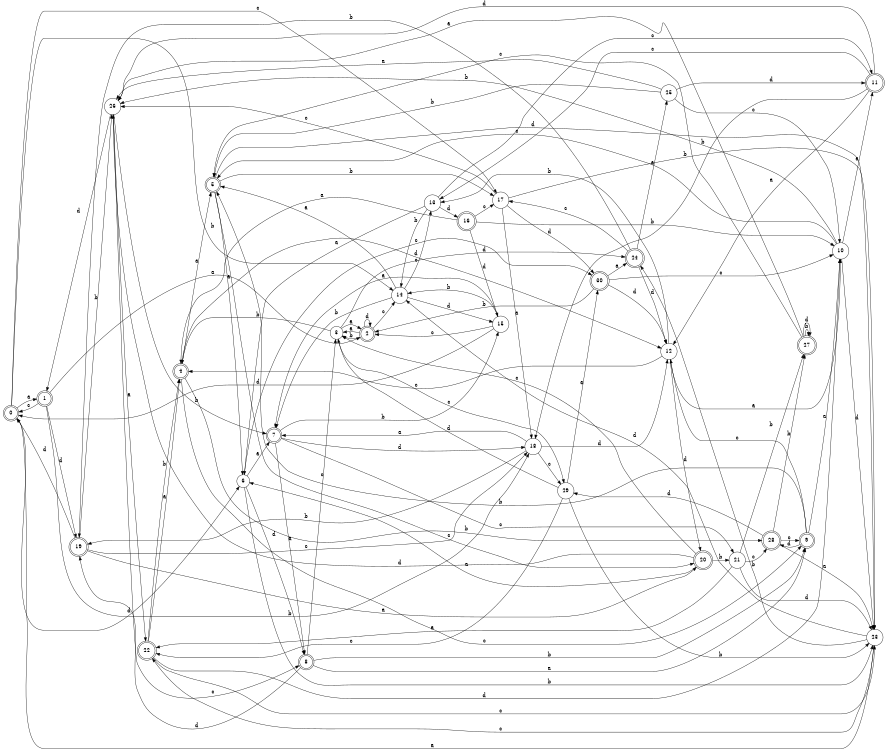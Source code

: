 digraph n25_1 {
__start0 [label="" shape="none"];

rankdir=LR;
size="8,5";

s0 [style="rounded,filled", color="black", fillcolor="white" shape="doublecircle", label="0"];
s1 [style="rounded,filled", color="black", fillcolor="white" shape="doublecircle", label="1"];
s2 [style="rounded,filled", color="black", fillcolor="white" shape="doublecircle", label="2"];
s3 [style="filled", color="black", fillcolor="white" shape="circle", label="3"];
s4 [style="rounded,filled", color="black", fillcolor="white" shape="doublecircle", label="4"];
s5 [style="rounded,filled", color="black", fillcolor="white" shape="doublecircle", label="5"];
s6 [style="filled", color="black", fillcolor="white" shape="circle", label="6"];
s7 [style="rounded,filled", color="black", fillcolor="white" shape="doublecircle", label="7"];
s8 [style="rounded,filled", color="black", fillcolor="white" shape="doublecircle", label="8"];
s9 [style="rounded,filled", color="black", fillcolor="white" shape="doublecircle", label="9"];
s10 [style="filled", color="black", fillcolor="white" shape="circle", label="10"];
s11 [style="rounded,filled", color="black", fillcolor="white" shape="doublecircle", label="11"];
s12 [style="filled", color="black", fillcolor="white" shape="circle", label="12"];
s13 [style="filled", color="black", fillcolor="white" shape="circle", label="13"];
s14 [style="filled", color="black", fillcolor="white" shape="circle", label="14"];
s15 [style="filled", color="black", fillcolor="white" shape="circle", label="15"];
s16 [style="rounded,filled", color="black", fillcolor="white" shape="doublecircle", label="16"];
s17 [style="filled", color="black", fillcolor="white" shape="circle", label="17"];
s18 [style="filled", color="black", fillcolor="white" shape="circle", label="18"];
s19 [style="rounded,filled", color="black", fillcolor="white" shape="doublecircle", label="19"];
s20 [style="rounded,filled", color="black", fillcolor="white" shape="doublecircle", label="20"];
s21 [style="filled", color="black", fillcolor="white" shape="circle", label="21"];
s22 [style="rounded,filled", color="black", fillcolor="white" shape="doublecircle", label="22"];
s23 [style="filled", color="black", fillcolor="white" shape="circle", label="23"];
s24 [style="rounded,filled", color="black", fillcolor="white" shape="doublecircle", label="24"];
s25 [style="filled", color="black", fillcolor="white" shape="circle", label="25"];
s26 [style="filled", color="black", fillcolor="white" shape="circle", label="26"];
s27 [style="rounded,filled", color="black", fillcolor="white" shape="doublecircle", label="27"];
s28 [style="rounded,filled", color="black", fillcolor="white" shape="doublecircle", label="28"];
s29 [style="filled", color="black", fillcolor="white" shape="circle", label="29"];
s30 [style="rounded,filled", color="black", fillcolor="white" shape="doublecircle", label="30"];
s0 -> s1 [label="a"];
s0 -> s14 [label="b"];
s0 -> s17 [label="c"];
s0 -> s6 [label="d"];
s1 -> s2 [label="a"];
s1 -> s18 [label="b"];
s1 -> s0 [label="c"];
s1 -> s19 [label="d"];
s2 -> s3 [label="a"];
s2 -> s3 [label="b"];
s2 -> s14 [label="c"];
s2 -> s2 [label="d"];
s3 -> s2 [label="a"];
s3 -> s4 [label="b"];
s3 -> s29 [label="c"];
s3 -> s24 [label="d"];
s4 -> s5 [label="a"];
s4 -> s28 [label="b"];
s4 -> s9 [label="c"];
s4 -> s12 [label="d"];
s5 -> s6 [label="a"];
s5 -> s17 [label="b"];
s5 -> s20 [label="c"];
s5 -> s23 [label="d"];
s6 -> s7 [label="a"];
s6 -> s23 [label="b"];
s6 -> s30 [label="c"];
s6 -> s8 [label="d"];
s7 -> s8 [label="a"];
s7 -> s15 [label="b"];
s7 -> s21 [label="c"];
s7 -> s18 [label="d"];
s8 -> s9 [label="a"];
s8 -> s9 [label="b"];
s8 -> s3 [label="c"];
s8 -> s19 [label="d"];
s9 -> s10 [label="a"];
s9 -> s5 [label="b"];
s9 -> s12 [label="c"];
s9 -> s28 [label="d"];
s10 -> s11 [label="a"];
s10 -> s26 [label="b"];
s10 -> s5 [label="c"];
s10 -> s23 [label="d"];
s11 -> s12 [label="a"];
s11 -> s18 [label="b"];
s11 -> s13 [label="c"];
s11 -> s26 [label="d"];
s12 -> s10 [label="a"];
s12 -> s13 [label="b"];
s12 -> s4 [label="c"];
s12 -> s20 [label="d"];
s13 -> s6 [label="a"];
s13 -> s14 [label="b"];
s13 -> s11 [label="c"];
s13 -> s16 [label="d"];
s14 -> s5 [label="a"];
s14 -> s7 [label="b"];
s14 -> s13 [label="c"];
s14 -> s15 [label="d"];
s15 -> s7 [label="a"];
s15 -> s14 [label="b"];
s15 -> s2 [label="c"];
s15 -> s0 [label="d"];
s16 -> s4 [label="a"];
s16 -> s10 [label="b"];
s16 -> s17 [label="c"];
s16 -> s15 [label="d"];
s17 -> s18 [label="a"];
s17 -> s23 [label="b"];
s17 -> s26 [label="c"];
s17 -> s30 [label="d"];
s18 -> s7 [label="a"];
s18 -> s19 [label="b"];
s18 -> s29 [label="c"];
s18 -> s12 [label="d"];
s19 -> s20 [label="a"];
s19 -> s26 [label="b"];
s19 -> s18 [label="c"];
s19 -> s0 [label="d"];
s20 -> s6 [label="a"];
s20 -> s21 [label="b"];
s20 -> s3 [label="c"];
s20 -> s26 [label="d"];
s21 -> s22 [label="a"];
s21 -> s27 [label="b"];
s21 -> s28 [label="c"];
s21 -> s23 [label="d"];
s22 -> s4 [label="a"];
s22 -> s4 [label="b"];
s22 -> s23 [label="c"];
s22 -> s10 [label="d"];
s23 -> s0 [label="a"];
s23 -> s24 [label="b"];
s23 -> s22 [label="c"];
s23 -> s14 [label="d"];
s24 -> s25 [label="a"];
s24 -> s19 [label="b"];
s24 -> s17 [label="c"];
s24 -> s12 [label="d"];
s25 -> s26 [label="a"];
s25 -> s5 [label="b"];
s25 -> s10 [label="c"];
s25 -> s11 [label="d"];
s26 -> s22 [label="a"];
s26 -> s7 [label="b"];
s26 -> s8 [label="c"];
s26 -> s1 [label="d"];
s27 -> s26 [label="a"];
s27 -> s27 [label="b"];
s27 -> s5 [label="c"];
s27 -> s27 [label="d"];
s28 -> s23 [label="a"];
s28 -> s27 [label="b"];
s28 -> s9 [label="c"];
s28 -> s29 [label="d"];
s29 -> s30 [label="a"];
s29 -> s23 [label="b"];
s29 -> s22 [label="c"];
s29 -> s3 [label="d"];
s30 -> s24 [label="a"];
s30 -> s2 [label="b"];
s30 -> s10 [label="c"];
s30 -> s12 [label="d"];

}